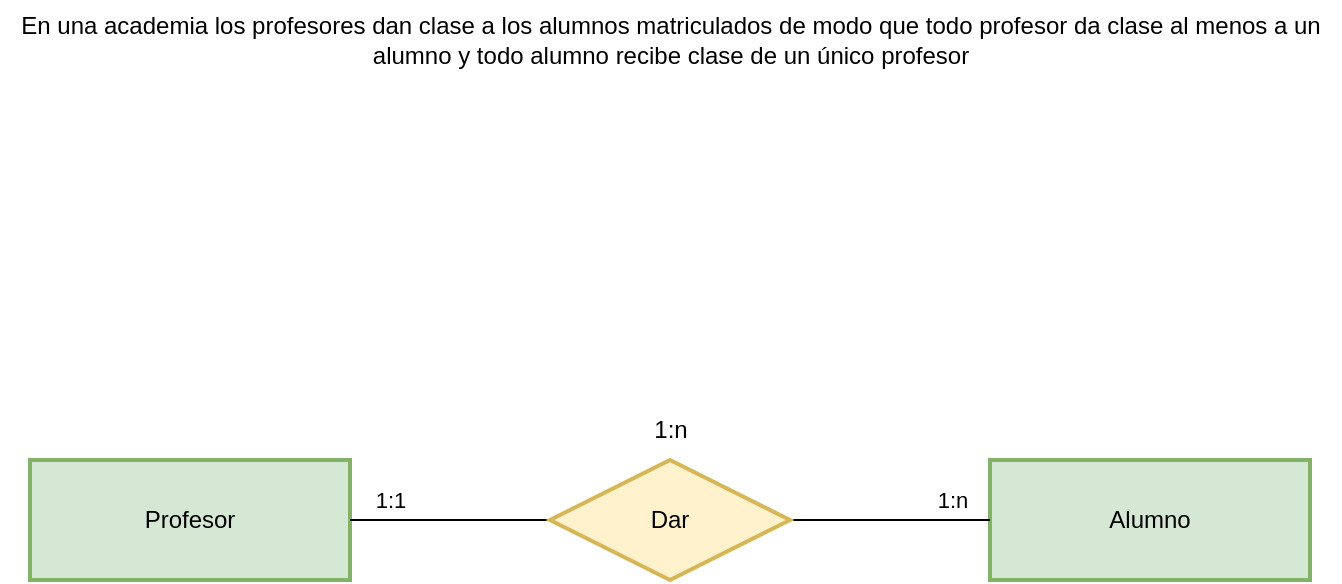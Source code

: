 <mxfile version="20.3.6" type="github" pages="9">
  <diagram id="e-o6jon2sMzt2f6sX4oO" name="Ej1">
    <mxGraphModel dx="1546" dy="614" grid="1" gridSize="10" guides="1" tooltips="1" connect="1" arrows="1" fold="1" page="1" pageScale="1" pageWidth="827" pageHeight="1169" math="0" shadow="0">
      <root>
        <mxCell id="0" />
        <mxCell id="1" parent="0" />
        <mxCell id="EU2MA8LSs2VXo3EuWL2--1" value="Profesor" style="rounded=0;whiteSpace=wrap;html=1;fillColor=#d5e8d4;strokeColor=#82b366;strokeWidth=2;" parent="1" vertex="1">
          <mxGeometry x="80" y="350" width="160" height="60" as="geometry" />
        </mxCell>
        <mxCell id="EU2MA8LSs2VXo3EuWL2--2" value="Alumno" style="rounded=0;whiteSpace=wrap;html=1;fillColor=#d5e8d4;strokeColor=#82b366;strokeWidth=2;" parent="1" vertex="1">
          <mxGeometry x="560" y="350" width="160" height="60" as="geometry" />
        </mxCell>
        <mxCell id="fO4zVDmj6R6BwUlW7cq3-4" value="" style="endArrow=none;html=1;rounded=0;exitX=1;exitY=0.5;exitDx=0;exitDy=0;entryX=0;entryY=0.5;entryDx=0;entryDy=0;" parent="1" source="EU2MA8LSs2VXo3EuWL2--1" target="fO4zVDmj6R6BwUlW7cq3-12" edge="1">
          <mxGeometry relative="1" as="geometry">
            <mxPoint x="320" y="400" as="sourcePoint" />
            <mxPoint x="310" y="380" as="targetPoint" />
          </mxGeometry>
        </mxCell>
        <mxCell id="fO4zVDmj6R6BwUlW7cq3-10" value="&lt;div&gt;1:1&lt;/div&gt;" style="edgeLabel;html=1;align=center;verticalAlign=middle;resizable=0;points=[];" parent="fO4zVDmj6R6BwUlW7cq3-4" vertex="1" connectable="0">
          <mxGeometry x="-0.117" y="2" relative="1" as="geometry">
            <mxPoint x="-24" y="-8" as="offset" />
          </mxGeometry>
        </mxCell>
        <mxCell id="fO4zVDmj6R6BwUlW7cq3-5" value="" style="endArrow=none;html=1;rounded=0;entryX=0;entryY=0.5;entryDx=0;entryDy=0;exitX=1;exitY=0.5;exitDx=0;exitDy=0;" parent="1" source="fO4zVDmj6R6BwUlW7cq3-12" target="EU2MA8LSs2VXo3EuWL2--2" edge="1">
          <mxGeometry relative="1" as="geometry">
            <mxPoint x="480" y="380" as="sourcePoint" />
            <mxPoint x="480" y="400" as="targetPoint" />
          </mxGeometry>
        </mxCell>
        <mxCell id="fO4zVDmj6R6BwUlW7cq3-11" value="&lt;div&gt;1:n&lt;/div&gt;" style="edgeLabel;html=1;align=center;verticalAlign=middle;resizable=0;points=[];" parent="fO4zVDmj6R6BwUlW7cq3-5" vertex="1" connectable="0">
          <mxGeometry x="0.191" y="1" relative="1" as="geometry">
            <mxPoint x="21" y="-9" as="offset" />
          </mxGeometry>
        </mxCell>
        <mxCell id="fO4zVDmj6R6BwUlW7cq3-12" value="Dar" style="shape=rhombus;perimeter=rhombusPerimeter;whiteSpace=wrap;html=1;align=center;strokeWidth=2;fillColor=#fff2cc;strokeColor=#d6b656;" parent="1" vertex="1">
          <mxGeometry x="340" y="350" width="120" height="60" as="geometry" />
        </mxCell>
        <mxCell id="fO4zVDmj6R6BwUlW7cq3-13" value="1:n" style="text;html=1;align=center;verticalAlign=middle;resizable=0;points=[];autosize=1;strokeColor=none;fillColor=none;" parent="1" vertex="1">
          <mxGeometry x="380" y="320" width="40" height="30" as="geometry" />
        </mxCell>
        <mxCell id="aGTGt2nrH248Xzayf1Jb-1" value="En una academia los profesores dan clase a los alumnos matriculados de modo que todo profesor da clase al menos a un &lt;br&gt;alumno y todo alumno recibe clase de un único profesor" style="text;html=1;align=center;verticalAlign=middle;resizable=0;points=[];autosize=1;strokeColor=none;fillColor=none;" vertex="1" parent="1">
          <mxGeometry x="65" y="120" width="670" height="40" as="geometry" />
        </mxCell>
      </root>
    </mxGraphModel>
  </diagram>
  <diagram name="Ej2" id="Y-flC7NJs-FBJkoIU6mF">
    <mxGraphModel dx="1314" dy="522" grid="1" gridSize="10" guides="1" tooltips="1" connect="1" arrows="1" fold="1" page="1" pageScale="1" pageWidth="827" pageHeight="1169" math="0" shadow="0">
      <root>
        <mxCell id="io9-_dwxXkB4mN-_aEXt-0" />
        <mxCell id="io9-_dwxXkB4mN-_aEXt-1" parent="io9-_dwxXkB4mN-_aEXt-0" />
        <mxCell id="io9-_dwxXkB4mN-_aEXt-2" value="Profesor" style="rounded=0;whiteSpace=wrap;html=1;fillColor=#d5e8d4;strokeColor=#82b366;strokeWidth=2;" parent="io9-_dwxXkB4mN-_aEXt-1" vertex="1">
          <mxGeometry x="80" y="350" width="160" height="60" as="geometry" />
        </mxCell>
        <mxCell id="io9-_dwxXkB4mN-_aEXt-3" value="Alumno" style="rounded=0;whiteSpace=wrap;html=1;fillColor=#d5e8d4;strokeColor=#82b366;strokeWidth=2;" parent="io9-_dwxXkB4mN-_aEXt-1" vertex="1">
          <mxGeometry x="560" y="350" width="160" height="60" as="geometry" />
        </mxCell>
        <mxCell id="io9-_dwxXkB4mN-_aEXt-4" value="" style="endArrow=none;html=1;rounded=0;exitX=1;exitY=0.5;exitDx=0;exitDy=0;entryX=0;entryY=0.5;entryDx=0;entryDy=0;" parent="io9-_dwxXkB4mN-_aEXt-1" source="io9-_dwxXkB4mN-_aEXt-2" target="io9-_dwxXkB4mN-_aEXt-8" edge="1">
          <mxGeometry relative="1" as="geometry">
            <mxPoint x="320" y="400" as="sourcePoint" />
            <mxPoint x="310" y="380" as="targetPoint" />
          </mxGeometry>
        </mxCell>
        <mxCell id="io9-_dwxXkB4mN-_aEXt-5" value="&lt;div&gt;1:1&lt;/div&gt;" style="edgeLabel;html=1;align=center;verticalAlign=middle;resizable=0;points=[];" parent="io9-_dwxXkB4mN-_aEXt-4" vertex="1" connectable="0">
          <mxGeometry x="-0.117" y="2" relative="1" as="geometry">
            <mxPoint x="6" y="-8" as="offset" />
          </mxGeometry>
        </mxCell>
        <mxCell id="io9-_dwxXkB4mN-_aEXt-6" value="" style="endArrow=none;html=1;rounded=0;entryX=0;entryY=0.5;entryDx=0;entryDy=0;exitX=1;exitY=0.5;exitDx=0;exitDy=0;" parent="io9-_dwxXkB4mN-_aEXt-1" source="io9-_dwxXkB4mN-_aEXt-8" target="io9-_dwxXkB4mN-_aEXt-3" edge="1">
          <mxGeometry relative="1" as="geometry">
            <mxPoint x="480" y="380" as="sourcePoint" />
            <mxPoint x="480" y="400" as="targetPoint" />
          </mxGeometry>
        </mxCell>
        <mxCell id="io9-_dwxXkB4mN-_aEXt-7" value="0:n" style="edgeLabel;html=1;align=center;verticalAlign=middle;resizable=0;points=[];" parent="io9-_dwxXkB4mN-_aEXt-6" vertex="1" connectable="0">
          <mxGeometry x="0.191" y="1" relative="1" as="geometry">
            <mxPoint x="-10" y="-9" as="offset" />
          </mxGeometry>
        </mxCell>
        <mxCell id="io9-_dwxXkB4mN-_aEXt-8" value="Es tutor" style="shape=rhombus;perimeter=rhombusPerimeter;whiteSpace=wrap;html=1;align=center;strokeWidth=2;fillColor=#fff2cc;strokeColor=#d6b656;" parent="io9-_dwxXkB4mN-_aEXt-1" vertex="1">
          <mxGeometry x="340" y="350" width="120" height="60" as="geometry" />
        </mxCell>
        <mxCell id="fAKxd8aWiSIfNx6x8oJz-0" value="1:n" style="text;html=1;align=center;verticalAlign=middle;resizable=0;points=[];autosize=1;strokeColor=none;fillColor=none;" parent="io9-_dwxXkB4mN-_aEXt-1" vertex="1">
          <mxGeometry x="380" y="320" width="40" height="30" as="geometry" />
        </mxCell>
        <mxCell id="hPfBZmpqDuEJO-ShKM7X-0" value="Los profesores de un centro pueden ser o no tutores de un alumno, en cualquier caso &lt;br&gt;los alumnos solo podrán tener un único tutor" style="text;html=1;align=center;verticalAlign=middle;resizable=0;points=[];autosize=1;strokeColor=none;fillColor=none;" vertex="1" parent="io9-_dwxXkB4mN-_aEXt-1">
          <mxGeometry x="160" y="150" width="480" height="40" as="geometry" />
        </mxCell>
      </root>
    </mxGraphModel>
  </diagram>
  <diagram name="Ej3" id="t3PH4Bt1lgZloyYDN7pn">
    <mxGraphModel dx="1314" dy="522" grid="1" gridSize="10" guides="1" tooltips="1" connect="1" arrows="1" fold="1" page="1" pageScale="1" pageWidth="827" pageHeight="1169" math="0" shadow="0">
      <root>
        <mxCell id="DNwY5hIZc-pQL8tQ_NQv-0" />
        <mxCell id="DNwY5hIZc-pQL8tQ_NQv-1" parent="DNwY5hIZc-pQL8tQ_NQv-0" />
        <mxCell id="DNwY5hIZc-pQL8tQ_NQv-2" value="Producto" style="rounded=0;whiteSpace=wrap;html=1;fillColor=#d5e8d4;strokeColor=#82b366;strokeWidth=2;" parent="DNwY5hIZc-pQL8tQ_NQv-1" vertex="1">
          <mxGeometry x="80" y="350" width="160" height="60" as="geometry" />
        </mxCell>
        <mxCell id="DNwY5hIZc-pQL8tQ_NQv-3" value="Cliente" style="rounded=0;whiteSpace=wrap;html=1;fillColor=#d5e8d4;strokeColor=#82b366;strokeWidth=2;" parent="DNwY5hIZc-pQL8tQ_NQv-1" vertex="1">
          <mxGeometry x="560" y="350" width="160" height="60" as="geometry" />
        </mxCell>
        <mxCell id="DNwY5hIZc-pQL8tQ_NQv-4" value="" style="endArrow=none;html=1;rounded=0;exitX=1;exitY=0.5;exitDx=0;exitDy=0;entryX=0;entryY=0.5;entryDx=0;entryDy=0;" parent="DNwY5hIZc-pQL8tQ_NQv-1" source="DNwY5hIZc-pQL8tQ_NQv-2" target="DNwY5hIZc-pQL8tQ_NQv-8" edge="1">
          <mxGeometry relative="1" as="geometry">
            <mxPoint x="320" y="400" as="sourcePoint" />
            <mxPoint x="310" y="380" as="targetPoint" />
          </mxGeometry>
        </mxCell>
        <mxCell id="DNwY5hIZc-pQL8tQ_NQv-5" value="0:m" style="edgeLabel;html=1;align=center;verticalAlign=middle;resizable=0;points=[];" parent="DNwY5hIZc-pQL8tQ_NQv-4" vertex="1" connectable="0">
          <mxGeometry x="-0.117" y="2" relative="1" as="geometry">
            <mxPoint x="6" y="-7" as="offset" />
          </mxGeometry>
        </mxCell>
        <mxCell id="DNwY5hIZc-pQL8tQ_NQv-6" value="" style="endArrow=none;html=1;rounded=0;entryX=0;entryY=0.5;entryDx=0;entryDy=0;exitX=1;exitY=0.5;exitDx=0;exitDy=0;" parent="DNwY5hIZc-pQL8tQ_NQv-1" source="DNwY5hIZc-pQL8tQ_NQv-8" target="DNwY5hIZc-pQL8tQ_NQv-3" edge="1">
          <mxGeometry relative="1" as="geometry">
            <mxPoint x="480" y="380" as="sourcePoint" />
            <mxPoint x="480" y="400" as="targetPoint" />
          </mxGeometry>
        </mxCell>
        <mxCell id="DNwY5hIZc-pQL8tQ_NQv-7" value="0:n" style="edgeLabel;html=1;align=center;verticalAlign=middle;resizable=0;points=[];" parent="DNwY5hIZc-pQL8tQ_NQv-6" vertex="1" connectable="0">
          <mxGeometry x="0.191" y="1" relative="1" as="geometry">
            <mxPoint x="-10" y="-9" as="offset" />
          </mxGeometry>
        </mxCell>
        <mxCell id="DNwY5hIZc-pQL8tQ_NQv-8" value="Comprar" style="shape=rhombus;perimeter=rhombusPerimeter;whiteSpace=wrap;html=1;align=center;strokeWidth=2;fillColor=#fff2cc;strokeColor=#d6b656;" parent="DNwY5hIZc-pQL8tQ_NQv-1" vertex="1">
          <mxGeometry x="340" y="350" width="120" height="60" as="geometry" />
        </mxCell>
        <mxCell id="DNwY5hIZc-pQL8tQ_NQv-9" value="&lt;div&gt;n:m&lt;/div&gt;" style="text;html=1;align=center;verticalAlign=middle;resizable=0;points=[];autosize=1;strokeColor=none;fillColor=none;" parent="DNwY5hIZc-pQL8tQ_NQv-1" vertex="1">
          <mxGeometry x="380" y="320" width="40" height="30" as="geometry" />
        </mxCell>
        <mxCell id="I8VzW5aWYP34NVQoX5Zq-0" value="En un comercio, un cliente compra varios productos, y un producto puede ser comprado por varios clientes" style="text;html=1;align=center;verticalAlign=middle;resizable=0;points=[];autosize=1;strokeColor=none;fillColor=none;" vertex="1" parent="DNwY5hIZc-pQL8tQ_NQv-1">
          <mxGeometry x="119" y="145" width="590" height="30" as="geometry" />
        </mxCell>
      </root>
    </mxGraphModel>
  </diagram>
  <diagram name="Ej4" id="bcVlDG5_vuq52KLRPxPQ">
    <mxGraphModel dx="1314" dy="522" grid="1" gridSize="10" guides="1" tooltips="1" connect="1" arrows="1" fold="1" page="1" pageScale="1" pageWidth="827" pageHeight="1169" math="0" shadow="0">
      <root>
        <mxCell id="gaJrd_9qc-AgWTM4h4IO-0" />
        <mxCell id="gaJrd_9qc-AgWTM4h4IO-1" parent="gaJrd_9qc-AgWTM4h4IO-0" />
        <mxCell id="gaJrd_9qc-AgWTM4h4IO-2" value="Persona" style="rounded=0;whiteSpace=wrap;html=1;fillColor=#d5e8d4;strokeColor=#82b366;strokeWidth=2;" parent="gaJrd_9qc-AgWTM4h4IO-1" vertex="1">
          <mxGeometry x="224" y="340" width="160" height="60" as="geometry" />
        </mxCell>
        <mxCell id="gaJrd_9qc-AgWTM4h4IO-4" value="" style="endArrow=none;html=1;rounded=0;exitX=1;exitY=0.5;exitDx=0;exitDy=0;entryX=0;entryY=0.5;entryDx=0;entryDy=0;" parent="gaJrd_9qc-AgWTM4h4IO-1" source="gaJrd_9qc-AgWTM4h4IO-2" target="gaJrd_9qc-AgWTM4h4IO-8" edge="1">
          <mxGeometry relative="1" as="geometry">
            <mxPoint x="464" y="390" as="sourcePoint" />
            <mxPoint x="454" y="370" as="targetPoint" />
          </mxGeometry>
        </mxCell>
        <mxCell id="gaJrd_9qc-AgWTM4h4IO-5" value="1:1" style="edgeLabel;html=1;align=center;verticalAlign=middle;resizable=0;points=[];" parent="gaJrd_9qc-AgWTM4h4IO-4" vertex="1" connectable="0">
          <mxGeometry x="-0.329" y="-1" relative="1" as="geometry">
            <mxPoint y="-11" as="offset" />
          </mxGeometry>
        </mxCell>
        <mxCell id="gaJrd_9qc-AgWTM4h4IO-8" value="es_padre" style="shape=rhombus;perimeter=rhombusPerimeter;whiteSpace=wrap;html=1;align=center;strokeWidth=2;fillColor=#fff2cc;strokeColor=#d6b656;" parent="gaJrd_9qc-AgWTM4h4IO-1" vertex="1">
          <mxGeometry x="484" y="340" width="120" height="60" as="geometry" />
        </mxCell>
        <mxCell id="gaJrd_9qc-AgWTM4h4IO-9" value="1:N" style="text;html=1;align=center;verticalAlign=middle;resizable=0;points=[];autosize=1;strokeColor=none;fillColor=none;" parent="gaJrd_9qc-AgWTM4h4IO-1" vertex="1">
          <mxGeometry x="524" y="310" width="40" height="30" as="geometry" />
        </mxCell>
        <mxCell id="nsokfuoU5BOv_3I1kb3G-0" value="" style="endArrow=none;html=1;rounded=0;exitX=0.5;exitY=1;exitDx=0;exitDy=0;" edge="1" parent="gaJrd_9qc-AgWTM4h4IO-1" source="gaJrd_9qc-AgWTM4h4IO-2">
          <mxGeometry relative="1" as="geometry">
            <mxPoint x="474" y="460" as="sourcePoint" />
            <mxPoint x="304" y="470" as="targetPoint" />
          </mxGeometry>
        </mxCell>
        <mxCell id="nsokfuoU5BOv_3I1kb3G-1" value="" style="endArrow=none;html=1;rounded=0;entryX=0.5;entryY=1;entryDx=0;entryDy=0;" edge="1" parent="gaJrd_9qc-AgWTM4h4IO-1" target="gaJrd_9qc-AgWTM4h4IO-8">
          <mxGeometry relative="1" as="geometry">
            <mxPoint x="544" y="470" as="sourcePoint" />
            <mxPoint x="634" y="460" as="targetPoint" />
          </mxGeometry>
        </mxCell>
        <mxCell id="nsokfuoU5BOv_3I1kb3G-2" value="" style="endArrow=none;html=1;rounded=0;" edge="1" parent="gaJrd_9qc-AgWTM4h4IO-1">
          <mxGeometry relative="1" as="geometry">
            <mxPoint x="304" y="470" as="sourcePoint" />
            <mxPoint x="544" y="470" as="targetPoint" />
          </mxGeometry>
        </mxCell>
        <mxCell id="tclVB0qMeowQCQ3oiJA--0" value="Representa la relación entre Personas y sus padres" style="text;html=1;align=center;verticalAlign=middle;resizable=0;points=[];autosize=1;strokeColor=none;fillColor=none;" vertex="1" parent="gaJrd_9qc-AgWTM4h4IO-1">
          <mxGeometry x="264" y="195" width="300" height="30" as="geometry" />
        </mxCell>
      </root>
    </mxGraphModel>
  </diagram>
  <diagram name="Ej5" id="gECcJLZ3zd6vYydIZaYv">
    <mxGraphModel dx="1314" dy="522" grid="1" gridSize="10" guides="1" tooltips="1" connect="1" arrows="1" fold="1" page="1" pageScale="1" pageWidth="827" pageHeight="1169" math="0" shadow="0">
      <root>
        <mxCell id="sLdxJuSW0oU4lJKajshp-0" />
        <mxCell id="sLdxJuSW0oU4lJKajshp-1" parent="sLdxJuSW0oU4lJKajshp-0" />
        <mxCell id="eo1SWXknyiJnje7pitra-0" value="" style="endArrow=none;html=1;rounded=0;exitX=1;exitY=0.5;exitDx=0;exitDy=0;entryX=0;entryY=0.5;entryDx=0;entryDy=0;" edge="1" parent="sLdxJuSW0oU4lJKajshp-1" target="eo1SWXknyiJnje7pitra-2" source="sI0cb9IdM9HvBo7MAiAU-0">
          <mxGeometry relative="1" as="geometry">
            <mxPoint x="240" y="380" as="sourcePoint" />
            <mxPoint x="310" y="380" as="targetPoint" />
          </mxGeometry>
        </mxCell>
        <mxCell id="eo1SWXknyiJnje7pitra-1" value="0:1" style="edgeLabel;html=1;align=center;verticalAlign=middle;resizable=0;points=[];" vertex="1" connectable="0" parent="eo1SWXknyiJnje7pitra-0">
          <mxGeometry x="-0.329" y="-1" relative="1" as="geometry">
            <mxPoint y="-11" as="offset" />
          </mxGeometry>
        </mxCell>
        <mxCell id="eo1SWXknyiJnje7pitra-2" value="Dar_relevo" style="shape=rhombus;perimeter=rhombusPerimeter;whiteSpace=wrap;html=1;align=center;strokeWidth=2;fillColor=#fff2cc;strokeColor=#d6b656;" vertex="1" parent="sLdxJuSW0oU4lJKajshp-1">
          <mxGeometry x="490" y="360" width="120" height="60" as="geometry" />
        </mxCell>
        <mxCell id="eo1SWXknyiJnje7pitra-3" value="1:1" style="text;html=1;align=center;verticalAlign=middle;resizable=0;points=[];autosize=1;strokeColor=none;fillColor=none;" vertex="1" parent="sLdxJuSW0oU4lJKajshp-1">
          <mxGeometry x="530" y="320" width="40" height="30" as="geometry" />
        </mxCell>
        <mxCell id="eo1SWXknyiJnje7pitra-4" value="" style="endArrow=none;html=1;rounded=0;exitX=0.5;exitY=1;exitDx=0;exitDy=0;" edge="1" parent="sLdxJuSW0oU4lJKajshp-1" source="sI0cb9IdM9HvBo7MAiAU-0">
          <mxGeometry relative="1" as="geometry">
            <mxPoint x="160" y="410" as="sourcePoint" />
            <mxPoint x="260" y="480" as="targetPoint" />
          </mxGeometry>
        </mxCell>
        <mxCell id="eo1SWXknyiJnje7pitra-5" value="" style="endArrow=none;html=1;rounded=0;entryX=0.5;entryY=1;entryDx=0;entryDy=0;" edge="1" parent="sLdxJuSW0oU4lJKajshp-1" target="eo1SWXknyiJnje7pitra-2">
          <mxGeometry relative="1" as="geometry">
            <mxPoint x="550" y="480" as="sourcePoint" />
            <mxPoint x="490" y="470" as="targetPoint" />
          </mxGeometry>
        </mxCell>
        <mxCell id="eo1SWXknyiJnje7pitra-6" value="" style="endArrow=none;html=1;rounded=0;" edge="1" parent="sLdxJuSW0oU4lJKajshp-1">
          <mxGeometry relative="1" as="geometry">
            <mxPoint x="260" y="480" as="sourcePoint" />
            <mxPoint x="550" y="480" as="targetPoint" />
          </mxGeometry>
        </mxCell>
        <mxCell id="sI0cb9IdM9HvBo7MAiAU-0" value="Atleta" style="rounded=0;whiteSpace=wrap;html=1;fillColor=#d5e8d4;strokeColor=#82b366;strokeWidth=2;" vertex="1" parent="sLdxJuSW0oU4lJKajshp-1">
          <mxGeometry x="180" y="360" width="160" height="60" as="geometry" />
        </mxCell>
        <mxCell id="TQ8KD5L-rpVBycua8tgA-0" value="En una carrera de relevos, representar la relación dar el relevo entre&lt;br&gt;atletas (para calcular las cardinalidades máxima y mínima deberás tener en cuenta si se trata&lt;br&gt;de el primero, el último o el 2º o 3º)" style="text;html=1;align=center;verticalAlign=middle;resizable=0;points=[];autosize=1;strokeColor=none;fillColor=none;" vertex="1" parent="sLdxJuSW0oU4lJKajshp-1">
          <mxGeometry x="140" y="220" width="520" height="60" as="geometry" />
        </mxCell>
      </root>
    </mxGraphModel>
  </diagram>
  <diagram name="Ej6" id="flQtVH-omCUQ7BDRd4vr">
    <mxGraphModel dx="1877" dy="746" grid="1" gridSize="10" guides="1" tooltips="1" connect="1" arrows="1" fold="1" page="1" pageScale="1" pageWidth="827" pageHeight="1169" math="0" shadow="0">
      <root>
        <mxCell id="yQSdzpps81RUxk5oghcU-0" />
        <mxCell id="yQSdzpps81RUxk5oghcU-1" parent="yQSdzpps81RUxk5oghcU-0" />
        <mxCell id="yQSdzpps81RUxk5oghcU-2" value="Empresa" style="rounded=0;whiteSpace=wrap;html=1;fillColor=#d5e8d4;strokeColor=#82b366;strokeWidth=2;" vertex="1" parent="yQSdzpps81RUxk5oghcU-1">
          <mxGeometry x="330" y="385" width="120" height="60" as="geometry" />
        </mxCell>
        <mxCell id="yQSdzpps81RUxk5oghcU-5" value="Es_Compuesta" style="shape=rhombus;perimeter=rhombusPerimeter;whiteSpace=wrap;html=1;align=center;strokeWidth=2;fillColor=#fff2cc;strokeColor=#d6b656;" vertex="1" parent="yQSdzpps81RUxk5oghcU-1">
          <mxGeometry x="500" y="385" width="120" height="60" as="geometry" />
        </mxCell>
        <mxCell id="osm2ptcYPyaGeV-owZBz-0" value="Departamentos" style="rounded=0;whiteSpace=wrap;html=1;fillColor=#d5e8d4;strokeColor=#82b366;strokeWidth=2;" vertex="1" parent="yQSdzpps81RUxk5oghcU-1">
          <mxGeometry x="660" y="385" width="120" height="60" as="geometry" />
        </mxCell>
        <mxCell id="osm2ptcYPyaGeV-owZBz-2" value="Asignar" style="shape=rhombus;perimeter=rhombusPerimeter;whiteSpace=wrap;html=1;align=center;strokeWidth=2;fillColor=#fff2cc;strokeColor=#d6b656;" vertex="1" parent="yQSdzpps81RUxk5oghcU-1">
          <mxGeometry x="810" y="385" width="120" height="60" as="geometry" />
        </mxCell>
        <mxCell id="osm2ptcYPyaGeV-owZBz-18" style="edgeStyle=orthogonalEdgeStyle;rounded=0;orthogonalLoop=1;jettySize=auto;html=1;exitX=0.25;exitY=0;exitDx=0;exitDy=0;entryX=0;entryY=0.5;entryDx=0;entryDy=0;" edge="1" parent="yQSdzpps81RUxk5oghcU-1" source="osm2ptcYPyaGeV-owZBz-4" target="osm2ptcYPyaGeV-owZBz-17">
          <mxGeometry relative="1" as="geometry" />
        </mxCell>
        <mxCell id="osm2ptcYPyaGeV-owZBz-4" value="Empleados" style="rounded=0;whiteSpace=wrap;html=1;fillColor=#d5e8d4;strokeColor=#82b366;strokeWidth=2;" vertex="1" parent="yQSdzpps81RUxk5oghcU-1">
          <mxGeometry x="980" y="385" width="120" height="60" as="geometry" />
        </mxCell>
        <mxCell id="osm2ptcYPyaGeV-owZBz-7" value="" style="endArrow=none;html=1;rounded=0;exitX=1;exitY=0.5;exitDx=0;exitDy=0;entryX=0;entryY=0.5;entryDx=0;entryDy=0;" edge="1" parent="yQSdzpps81RUxk5oghcU-1" source="yQSdzpps81RUxk5oghcU-2" target="yQSdzpps81RUxk5oghcU-5">
          <mxGeometry relative="1" as="geometry">
            <mxPoint x="460" y="415" as="sourcePoint" />
            <mxPoint x="680" y="495" as="targetPoint" />
          </mxGeometry>
        </mxCell>
        <mxCell id="osm2ptcYPyaGeV-owZBz-11" value="1:1" style="edgeLabel;html=1;align=center;verticalAlign=middle;resizable=0;points=[];" vertex="1" connectable="0" parent="osm2ptcYPyaGeV-owZBz-7">
          <mxGeometry x="-0.388" relative="1" as="geometry">
            <mxPoint y="-10" as="offset" />
          </mxGeometry>
        </mxCell>
        <mxCell id="osm2ptcYPyaGeV-owZBz-8" value="" style="endArrow=none;html=1;rounded=0;exitX=1;exitY=0.5;exitDx=0;exitDy=0;entryX=0;entryY=0.5;entryDx=0;entryDy=0;" edge="1" parent="yQSdzpps81RUxk5oghcU-1" source="yQSdzpps81RUxk5oghcU-5" target="osm2ptcYPyaGeV-owZBz-0">
          <mxGeometry relative="1" as="geometry">
            <mxPoint x="700" y="485" as="sourcePoint" />
            <mxPoint x="860" y="485" as="targetPoint" />
          </mxGeometry>
        </mxCell>
        <mxCell id="osm2ptcYPyaGeV-owZBz-12" value="1:N" style="edgeLabel;html=1;align=center;verticalAlign=middle;resizable=0;points=[];" vertex="1" connectable="0" parent="osm2ptcYPyaGeV-owZBz-8">
          <mxGeometry x="-0.364" relative="1" as="geometry">
            <mxPoint x="7" y="-10" as="offset" />
          </mxGeometry>
        </mxCell>
        <mxCell id="osm2ptcYPyaGeV-owZBz-9" value="" style="endArrow=none;html=1;rounded=0;entryX=0;entryY=0.5;entryDx=0;entryDy=0;exitX=1;exitY=0.5;exitDx=0;exitDy=0;" edge="1" parent="yQSdzpps81RUxk5oghcU-1" source="osm2ptcYPyaGeV-owZBz-0" target="osm2ptcYPyaGeV-owZBz-2">
          <mxGeometry relative="1" as="geometry">
            <mxPoint x="700" y="485" as="sourcePoint" />
            <mxPoint x="860" y="485" as="targetPoint" />
          </mxGeometry>
        </mxCell>
        <mxCell id="osm2ptcYPyaGeV-owZBz-16" value="1:1" style="edgeLabel;html=1;align=center;verticalAlign=middle;resizable=0;points=[];" vertex="1" connectable="0" parent="osm2ptcYPyaGeV-owZBz-9">
          <mxGeometry x="-0.467" y="-1" relative="1" as="geometry">
            <mxPoint x="2" y="-11" as="offset" />
          </mxGeometry>
        </mxCell>
        <mxCell id="osm2ptcYPyaGeV-owZBz-10" value="" style="endArrow=none;html=1;rounded=0;entryX=0;entryY=0.5;entryDx=0;entryDy=0;exitX=1;exitY=0.5;exitDx=0;exitDy=0;" edge="1" parent="yQSdzpps81RUxk5oghcU-1" source="osm2ptcYPyaGeV-owZBz-2" target="osm2ptcYPyaGeV-owZBz-4">
          <mxGeometry relative="1" as="geometry">
            <mxPoint x="700" y="485" as="sourcePoint" />
            <mxPoint x="860" y="485" as="targetPoint" />
          </mxGeometry>
        </mxCell>
        <mxCell id="osm2ptcYPyaGeV-owZBz-15" value="0:N" style="edgeLabel;html=1;align=center;verticalAlign=middle;resizable=0;points=[];" vertex="1" connectable="0" parent="osm2ptcYPyaGeV-owZBz-10">
          <mxGeometry x="-0.514" y="-2" relative="1" as="geometry">
            <mxPoint x="18" y="-12" as="offset" />
          </mxGeometry>
        </mxCell>
        <mxCell id="osm2ptcYPyaGeV-owZBz-14" value="1:N" style="text;html=1;align=center;verticalAlign=middle;resizable=0;points=[];autosize=1;strokeColor=none;fillColor=none;" vertex="1" parent="yQSdzpps81RUxk5oghcU-1">
          <mxGeometry x="540" y="360" width="40" height="30" as="geometry" />
        </mxCell>
        <mxCell id="osm2ptcYPyaGeV-owZBz-19" style="edgeStyle=orthogonalEdgeStyle;rounded=0;orthogonalLoop=1;jettySize=auto;html=1;exitX=1;exitY=0.5;exitDx=0;exitDy=0;entryX=0.75;entryY=0;entryDx=0;entryDy=0;" edge="1" parent="yQSdzpps81RUxk5oghcU-1" source="osm2ptcYPyaGeV-owZBz-17" target="osm2ptcYPyaGeV-owZBz-4">
          <mxGeometry relative="1" as="geometry" />
        </mxCell>
        <mxCell id="osm2ptcYPyaGeV-owZBz-17" value="Jefe" style="shape=rhombus;perimeter=rhombusPerimeter;whiteSpace=wrap;html=1;align=center;fillColor=#fff2cc;strokeColor=#d6b656;strokeWidth=2;" vertex="1" parent="yQSdzpps81RUxk5oghcU-1">
          <mxGeometry x="970" y="255" width="120" height="60" as="geometry" />
        </mxCell>
        <mxCell id="osm2ptcYPyaGeV-owZBz-22" value="" style="line;strokeWidth=1;rotatable=0;dashed=0;labelPosition=right;align=left;verticalAlign=middle;spacingTop=0;spacingLeft=6;points=[];portConstraint=eastwest;" vertex="1" parent="yQSdzpps81RUxk5oghcU-1">
          <mxGeometry x="960" y="535" width="60" as="geometry" />
        </mxCell>
        <mxCell id="osm2ptcYPyaGeV-owZBz-27" value="NºEmpleado" style="ellipse;whiteSpace=wrap;html=1;align=center;strokeWidth=2;fillColor=#dae8fc;strokeColor=#6c8ebf;" vertex="1" parent="yQSdzpps81RUxk5oghcU-1">
          <mxGeometry x="880" y="535" width="100" height="40" as="geometry" />
        </mxCell>
        <mxCell id="osm2ptcYPyaGeV-owZBz-31" value="Apellido" style="ellipse;whiteSpace=wrap;html=1;align=center;strokeWidth=2;" vertex="1" parent="yQSdzpps81RUxk5oghcU-1">
          <mxGeometry x="990" y="615" width="100" height="40" as="geometry" />
        </mxCell>
        <mxCell id="osm2ptcYPyaGeV-owZBz-33" value="Salario" style="ellipse;whiteSpace=wrap;html=1;align=center;strokeWidth=2;" vertex="1" parent="yQSdzpps81RUxk5oghcU-1">
          <mxGeometry x="1110" y="535" width="100" height="40" as="geometry" />
        </mxCell>
        <mxCell id="osm2ptcYPyaGeV-owZBz-35" value="1:N" style="text;html=1;align=center;verticalAlign=middle;resizable=0;points=[];autosize=1;strokeColor=none;fillColor=none;" vertex="1" parent="yQSdzpps81RUxk5oghcU-1">
          <mxGeometry x="850" y="350" width="40" height="30" as="geometry" />
        </mxCell>
        <mxCell id="5GB2aE6WYvPNbqEnFHbD-0" value="" style="endArrow=none;html=1;rounded=0;entryX=0.5;entryY=0;entryDx=0;entryDy=0;exitX=0.5;exitY=1;exitDx=0;exitDy=0;" edge="1" parent="yQSdzpps81RUxk5oghcU-1" source="osm2ptcYPyaGeV-owZBz-4" target="osm2ptcYPyaGeV-owZBz-27">
          <mxGeometry relative="1" as="geometry">
            <mxPoint x="670" y="475" as="sourcePoint" />
            <mxPoint x="830" y="475" as="targetPoint" />
          </mxGeometry>
        </mxCell>
        <mxCell id="5GB2aE6WYvPNbqEnFHbD-1" value="" style="endArrow=none;html=1;rounded=0;exitX=0.5;exitY=0;exitDx=0;exitDy=0;entryX=0.5;entryY=1;entryDx=0;entryDy=0;" edge="1" parent="yQSdzpps81RUxk5oghcU-1" source="osm2ptcYPyaGeV-owZBz-31" target="osm2ptcYPyaGeV-owZBz-4">
          <mxGeometry relative="1" as="geometry">
            <mxPoint x="670" y="475" as="sourcePoint" />
            <mxPoint x="830" y="475" as="targetPoint" />
          </mxGeometry>
        </mxCell>
        <mxCell id="5GB2aE6WYvPNbqEnFHbD-2" value="" style="endArrow=none;html=1;rounded=0;exitX=0.5;exitY=0;exitDx=0;exitDy=0;" edge="1" parent="yQSdzpps81RUxk5oghcU-1" source="osm2ptcYPyaGeV-owZBz-33">
          <mxGeometry relative="1" as="geometry">
            <mxPoint x="1050" y="455" as="sourcePoint" />
            <mxPoint x="1040" y="445" as="targetPoint" />
            <Array as="points">
              <mxPoint x="1080" y="475" />
            </Array>
          </mxGeometry>
        </mxCell>
        <mxCell id="RAg2uAG98bR228Bjfupb-0" value="Una empresa está compuesta por varios departamentos de los que se desea almacenar su nº, nombre y localidad.&lt;br&gt;Los empleados deben estar asignados a un departamento y se guardarán sus datos nºempleado, apellido&lt;br&gt;salario. Además, cada empleado tiene un jefe" style="text;html=1;align=center;verticalAlign=middle;resizable=0;points=[];autosize=1;strokeColor=none;fillColor=none;" vertex="1" parent="yQSdzpps81RUxk5oghcU-1">
          <mxGeometry x="320" y="160" width="630" height="60" as="geometry" />
        </mxCell>
      </root>
    </mxGraphModel>
  </diagram>
  <diagram name="Ej7" id="P_pS3XCKLhpUemYlVn08">
    <mxGraphModel dx="1095" dy="435" grid="1" gridSize="10" guides="1" tooltips="1" connect="1" arrows="1" fold="1" page="1" pageScale="1" pageWidth="827" pageHeight="1169" math="0" shadow="0">
      <root>
        <mxCell id="f4Tf0rKcwHx4MfwZ7XMH-0" />
        <mxCell id="f4Tf0rKcwHx4MfwZ7XMH-1" parent="f4Tf0rKcwHx4MfwZ7XMH-0" />
        <mxCell id="f4Tf0rKcwHx4MfwZ7XMH-2" value="Equipo" style="rounded=0;whiteSpace=wrap;html=1;fillColor=#d5e8d4;strokeColor=#82b366;strokeWidth=2;" vertex="1" parent="f4Tf0rKcwHx4MfwZ7XMH-1">
          <mxGeometry x="20" y="350" width="120" height="60" as="geometry" />
        </mxCell>
        <mxCell id="f4Tf0rKcwHx4MfwZ7XMH-3" value="Tener" style="shape=rhombus;perimeter=rhombusPerimeter;whiteSpace=wrap;html=1;align=center;strokeWidth=2;fillColor=#fff2cc;strokeColor=#d6b656;" vertex="1" parent="f4Tf0rKcwHx4MfwZ7XMH-1">
          <mxGeometry x="180" y="350" width="120" height="60" as="geometry" />
        </mxCell>
        <mxCell id="f4Tf0rKcwHx4MfwZ7XMH-4" value="Jugadores" style="rounded=0;whiteSpace=wrap;html=1;fillColor=#d5e8d4;strokeColor=#82b366;strokeWidth=2;" vertex="1" parent="f4Tf0rKcwHx4MfwZ7XMH-1">
          <mxGeometry x="340" y="350" width="120" height="60" as="geometry" />
        </mxCell>
        <mxCell id="f4Tf0rKcwHx4MfwZ7XMH-8" value="" style="endArrow=none;html=1;rounded=0;exitX=1;exitY=0.5;exitDx=0;exitDy=0;entryX=0;entryY=0.5;entryDx=0;entryDy=0;" edge="1" parent="f4Tf0rKcwHx4MfwZ7XMH-1" source="f4Tf0rKcwHx4MfwZ7XMH-2" target="f4Tf0rKcwHx4MfwZ7XMH-3">
          <mxGeometry relative="1" as="geometry">
            <mxPoint x="200" y="460" as="sourcePoint" />
            <mxPoint x="360" y="460" as="targetPoint" />
          </mxGeometry>
        </mxCell>
        <mxCell id="f4Tf0rKcwHx4MfwZ7XMH-9" value="1:1" style="edgeLabel;html=1;align=center;verticalAlign=middle;resizable=0;points=[];" vertex="1" connectable="0" parent="f4Tf0rKcwHx4MfwZ7XMH-8">
          <mxGeometry x="-0.388" relative="1" as="geometry">
            <mxPoint y="-10" as="offset" />
          </mxGeometry>
        </mxCell>
        <mxCell id="f4Tf0rKcwHx4MfwZ7XMH-10" value="" style="endArrow=none;html=1;rounded=0;exitX=1;exitY=0.5;exitDx=0;exitDy=0;entryX=0;entryY=0.5;entryDx=0;entryDy=0;" edge="1" parent="f4Tf0rKcwHx4MfwZ7XMH-1" source="f4Tf0rKcwHx4MfwZ7XMH-3" target="f4Tf0rKcwHx4MfwZ7XMH-4">
          <mxGeometry relative="1" as="geometry">
            <mxPoint x="380" y="450" as="sourcePoint" />
            <mxPoint x="540" y="450" as="targetPoint" />
          </mxGeometry>
        </mxCell>
        <mxCell id="f4Tf0rKcwHx4MfwZ7XMH-11" value="1:N" style="edgeLabel;html=1;align=center;verticalAlign=middle;resizable=0;points=[];" vertex="1" connectable="0" parent="f4Tf0rKcwHx4MfwZ7XMH-10">
          <mxGeometry x="-0.364" relative="1" as="geometry">
            <mxPoint x="7" y="-10" as="offset" />
          </mxGeometry>
        </mxCell>
        <mxCell id="f4Tf0rKcwHx4MfwZ7XMH-16" value="1:N" style="text;html=1;align=center;verticalAlign=middle;resizable=0;points=[];autosize=1;strokeColor=none;fillColor=none;" vertex="1" parent="f4Tf0rKcwHx4MfwZ7XMH-1">
          <mxGeometry x="220" y="325" width="40" height="30" as="geometry" />
        </mxCell>
        <mxCell id="QTXjS7-u0AZ1FXQTXuUS-0" value="" style="endArrow=none;html=1;rounded=0;exitX=0.5;exitY=1;exitDx=0;exitDy=0;entryX=0.5;entryY=0;entryDx=0;entryDy=0;" edge="1" parent="f4Tf0rKcwHx4MfwZ7XMH-1" source="f4Tf0rKcwHx4MfwZ7XMH-4" target="osf3ca6Li_HztyyIDT00-0">
          <mxGeometry relative="1" as="geometry">
            <mxPoint x="350" y="470" as="sourcePoint" />
            <mxPoint x="400" y="550" as="targetPoint" />
          </mxGeometry>
        </mxCell>
        <mxCell id="osf3ca6Li_HztyyIDT00-0" value="Id_jugador" style="ellipse;whiteSpace=wrap;html=1;align=center;strokeWidth=2;fillColor=#dae8fc;strokeColor=#6c8ebf;" vertex="1" parent="f4Tf0rKcwHx4MfwZ7XMH-1">
          <mxGeometry x="280" y="545" width="100" height="40" as="geometry" />
        </mxCell>
        <mxCell id="osf3ca6Li_HztyyIDT00-1" value="&lt;span style=&quot;border-bottom: 1px dotted&quot;&gt;datos personales&lt;br&gt;&lt;/span&gt;" style="ellipse;whiteSpace=wrap;html=1;align=center;strokeWidth=2;" vertex="1" parent="f4Tf0rKcwHx4MfwZ7XMH-1">
          <mxGeometry x="420" y="545" width="100" height="40" as="geometry" />
        </mxCell>
        <mxCell id="osf3ca6Li_HztyyIDT00-2" value="" style="endArrow=none;html=1;rounded=0;entryX=0.5;entryY=0;entryDx=0;entryDy=0;exitX=0.5;exitY=1;exitDx=0;exitDy=0;" edge="1" parent="f4Tf0rKcwHx4MfwZ7XMH-1" source="f4Tf0rKcwHx4MfwZ7XMH-4" target="osf3ca6Li_HztyyIDT00-1">
          <mxGeometry relative="1" as="geometry">
            <mxPoint x="460" y="460" as="sourcePoint" />
            <mxPoint x="490" y="480" as="targetPoint" />
          </mxGeometry>
        </mxCell>
        <mxCell id="osf3ca6Li_HztyyIDT00-3" value="Participar" style="shape=rhombus;perimeter=rhombusPerimeter;whiteSpace=wrap;html=1;align=center;strokeWidth=2;fillColor=#fff2cc;strokeColor=#d6b656;" vertex="1" parent="f4Tf0rKcwHx4MfwZ7XMH-1">
          <mxGeometry x="510" y="350" width="120" height="60" as="geometry" />
        </mxCell>
        <mxCell id="osf3ca6Li_HztyyIDT00-4" value="" style="endArrow=none;html=1;rounded=0;exitX=1;exitY=0.5;exitDx=0;exitDy=0;entryX=0;entryY=0.5;entryDx=0;entryDy=0;" edge="1" parent="f4Tf0rKcwHx4MfwZ7XMH-1" source="f4Tf0rKcwHx4MfwZ7XMH-4" target="osf3ca6Li_HztyyIDT00-3">
          <mxGeometry relative="1" as="geometry">
            <mxPoint x="330" y="480" as="sourcePoint" />
            <mxPoint x="490" y="480" as="targetPoint" />
          </mxGeometry>
        </mxCell>
        <mxCell id="osf3ca6Li_HztyyIDT00-7" value="1:n" style="edgeLabel;html=1;align=center;verticalAlign=middle;resizable=0;points=[];" vertex="1" connectable="0" parent="osf3ca6Li_HztyyIDT00-4">
          <mxGeometry x="-0.427" y="-1" relative="1" as="geometry">
            <mxPoint y="-11" as="offset" />
          </mxGeometry>
        </mxCell>
        <mxCell id="osf3ca6Li_HztyyIDT00-5" value="Partido" style="rounded=0;whiteSpace=wrap;html=1;fillColor=#d5e8d4;strokeColor=#82b366;strokeWidth=2;" vertex="1" parent="f4Tf0rKcwHx4MfwZ7XMH-1">
          <mxGeometry x="680" y="350" width="120" height="60" as="geometry" />
        </mxCell>
        <mxCell id="osf3ca6Li_HztyyIDT00-6" value="" style="endArrow=none;html=1;rounded=0;exitX=1;exitY=0.5;exitDx=0;exitDy=0;entryX=0;entryY=0.5;entryDx=0;entryDy=0;" edge="1" parent="f4Tf0rKcwHx4MfwZ7XMH-1" source="osf3ca6Li_HztyyIDT00-3" target="osf3ca6Li_HztyyIDT00-5">
          <mxGeometry relative="1" as="geometry">
            <mxPoint x="500" y="480" as="sourcePoint" />
            <mxPoint x="660" y="480" as="targetPoint" />
          </mxGeometry>
        </mxCell>
        <mxCell id="osf3ca6Li_HztyyIDT00-8" value="1:m" style="edgeLabel;html=1;align=center;verticalAlign=middle;resizable=0;points=[];" vertex="1" connectable="0" parent="osf3ca6Li_HztyyIDT00-6">
          <mxGeometry x="0.34" y="-2" relative="1" as="geometry">
            <mxPoint y="-12" as="offset" />
          </mxGeometry>
        </mxCell>
        <mxCell id="osf3ca6Li_HztyyIDT00-9" value="n:m" style="text;html=1;align=center;verticalAlign=middle;resizable=0;points=[];autosize=1;strokeColor=none;fillColor=none;" vertex="1" parent="f4Tf0rKcwHx4MfwZ7XMH-1">
          <mxGeometry x="550" y="320" width="40" height="30" as="geometry" />
        </mxCell>
        <mxCell id="osf3ca6Li_HztyyIDT00-10" value="Jugadores&lt;br&gt;que&lt;br&gt;juegan" style="ellipse;whiteSpace=wrap;html=1;align=center;strokeWidth=2;" vertex="1" parent="f4Tf0rKcwHx4MfwZ7XMH-1">
          <mxGeometry x="540" y="495" width="100" height="50" as="geometry" />
        </mxCell>
        <mxCell id="SWPcLHVYsIaDKDRr32gV-0" value="" style="endArrow=none;html=1;rounded=0;exitX=0.5;exitY=0;exitDx=0;exitDy=0;entryX=0.5;entryY=1;entryDx=0;entryDy=0;" edge="1" parent="f4Tf0rKcwHx4MfwZ7XMH-1" source="osf3ca6Li_HztyyIDT00-10" target="osf3ca6Li_HztyyIDT00-5">
          <mxGeometry relative="1" as="geometry">
            <mxPoint x="500" y="630" as="sourcePoint" />
            <mxPoint x="660" y="630" as="targetPoint" />
          </mxGeometry>
        </mxCell>
        <mxCell id="SWPcLHVYsIaDKDRr32gV-1" value="&lt;span style=&quot;border-bottom: 1px dotted&quot;&gt;Fecha&lt;/span&gt;" style="ellipse;whiteSpace=wrap;html=1;align=center;strokeWidth=2;" vertex="1" parent="f4Tf0rKcwHx4MfwZ7XMH-1">
          <mxGeometry x="510" y="640" width="100" height="40" as="geometry" />
        </mxCell>
        <mxCell id="SWPcLHVYsIaDKDRr32gV-2" value="&lt;span style=&quot;border-bottom: 1px dotted&quot;&gt;Hora&lt;/span&gt;" style="ellipse;whiteSpace=wrap;html=1;align=center;strokeWidth=2;" vertex="1" parent="f4Tf0rKcwHx4MfwZ7XMH-1">
          <mxGeometry x="650" y="630" width="100" height="40" as="geometry" />
        </mxCell>
        <mxCell id="SWPcLHVYsIaDKDRr32gV-3" value="&lt;span style=&quot;border-bottom: 1px dotted&quot;&gt;Resultados&lt;/span&gt;" style="ellipse;whiteSpace=wrap;html=1;align=center;strokeWidth=2;" vertex="1" parent="f4Tf0rKcwHx4MfwZ7XMH-1">
          <mxGeometry x="550" y="700" width="100" height="40" as="geometry" />
        </mxCell>
        <mxCell id="SWPcLHVYsIaDKDRr32gV-4" value="&lt;span style=&quot;border-bottom: 1px dotted&quot;&gt;Posiciones&lt;br&gt;&lt;/span&gt;" style="ellipse;whiteSpace=wrap;html=1;align=center;strokeWidth=2;" vertex="1" parent="f4Tf0rKcwHx4MfwZ7XMH-1">
          <mxGeometry x="710" y="700" width="100" height="40" as="geometry" />
        </mxCell>
        <mxCell id="gpyXiki71cKGFR5Iw748-0" value="" style="endArrow=none;html=1;rounded=0;exitX=0.5;exitY=1;exitDx=0;exitDy=0;entryX=0.5;entryY=0;entryDx=0;entryDy=0;" edge="1" parent="f4Tf0rKcwHx4MfwZ7XMH-1" source="osf3ca6Li_HztyyIDT00-5" target="SWPcLHVYsIaDKDRr32gV-1">
          <mxGeometry relative="1" as="geometry">
            <mxPoint x="500" y="540" as="sourcePoint" />
            <mxPoint x="660" y="540" as="targetPoint" />
          </mxGeometry>
        </mxCell>
        <mxCell id="gpyXiki71cKGFR5Iw748-1" value="" style="endArrow=none;html=1;rounded=0;exitX=0.5;exitY=1;exitDx=0;exitDy=0;entryX=0.5;entryY=0;entryDx=0;entryDy=0;" edge="1" parent="f4Tf0rKcwHx4MfwZ7XMH-1" source="osf3ca6Li_HztyyIDT00-5" target="SWPcLHVYsIaDKDRr32gV-2">
          <mxGeometry relative="1" as="geometry">
            <mxPoint x="500" y="540" as="sourcePoint" />
            <mxPoint x="660" y="540" as="targetPoint" />
          </mxGeometry>
        </mxCell>
        <mxCell id="gpyXiki71cKGFR5Iw748-2" value="" style="endArrow=none;html=1;rounded=0;exitX=0.5;exitY=1;exitDx=0;exitDy=0;entryX=0.5;entryY=0;entryDx=0;entryDy=0;" edge="1" parent="f4Tf0rKcwHx4MfwZ7XMH-1" source="osf3ca6Li_HztyyIDT00-5" target="SWPcLHVYsIaDKDRr32gV-3">
          <mxGeometry relative="1" as="geometry">
            <mxPoint x="500" y="540" as="sourcePoint" />
            <mxPoint x="660" y="540" as="targetPoint" />
          </mxGeometry>
        </mxCell>
        <mxCell id="gpyXiki71cKGFR5Iw748-3" value="" style="endArrow=none;html=1;rounded=0;exitX=0.5;exitY=1;exitDx=0;exitDy=0;entryX=0.5;entryY=0;entryDx=0;entryDy=0;" edge="1" parent="f4Tf0rKcwHx4MfwZ7XMH-1" source="osf3ca6Li_HztyyIDT00-5" target="SWPcLHVYsIaDKDRr32gV-4">
          <mxGeometry relative="1" as="geometry">
            <mxPoint x="500" y="540" as="sourcePoint" />
            <mxPoint x="790" y="660" as="targetPoint" />
          </mxGeometry>
        </mxCell>
        <mxCell id="CnFCHFBDjD7BIYWKHUQ5-0" value="Se desea construir bd para mantener información sobre los equipos y partidos de la liga.&lt;br&gt;Un equipo tiene un cierto nº de jugadores (Id_jugador, datos personales) y no todos participan en cada&lt;br&gt;partido. Queremos registrar además por cada partido, qué jugadores juegan,&lt;br&gt;la fecha y la hora del partido, resultados de los encuentros y las posiciones donde juegan" style="text;html=1;align=center;verticalAlign=middle;resizable=0;points=[];autosize=1;strokeColor=none;fillColor=none;" vertex="1" parent="f4Tf0rKcwHx4MfwZ7XMH-1">
          <mxGeometry x="128" y="180" width="570" height="70" as="geometry" />
        </mxCell>
      </root>
    </mxGraphModel>
  </diagram>
  <diagram name="Ej8" id="60A9pa1k0UGE3xmZHl3X">
    <mxGraphModel dx="973" dy="387" grid="1" gridSize="10" guides="1" tooltips="1" connect="1" arrows="1" fold="1" page="1" pageScale="1" pageWidth="827" pageHeight="1169" math="0" shadow="0">
      <root>
        <mxCell id="RUI6c_5gWehHwsfPvOhA-0" />
        <mxCell id="RUI6c_5gWehHwsfPvOhA-1" parent="RUI6c_5gWehHwsfPvOhA-0" />
        <mxCell id="RUI6c_5gWehHwsfPvOhA-2" value="Empleado" style="rounded=0;whiteSpace=wrap;html=1;fillColor=#d5e8d4;strokeColor=#82b366;strokeWidth=2;" vertex="1" parent="RUI6c_5gWehHwsfPvOhA-1">
          <mxGeometry x="220" y="355" width="120" height="60" as="geometry" />
        </mxCell>
        <mxCell id="RUI6c_5gWehHwsfPvOhA-3" value="Tener" style="shape=rhombus;perimeter=rhombusPerimeter;whiteSpace=wrap;html=1;align=center;strokeWidth=2;fillColor=#fff2cc;strokeColor=#d6b656;" vertex="1" parent="RUI6c_5gWehHwsfPvOhA-1">
          <mxGeometry x="380" y="355" width="120" height="60" as="geometry" />
        </mxCell>
        <mxCell id="RUI6c_5gWehHwsfPvOhA-4" value="Hijo" style="rounded=0;whiteSpace=wrap;html=1;fillColor=#d5e8d4;strokeColor=#82b366;strokeWidth=2;" vertex="1" parent="RUI6c_5gWehHwsfPvOhA-1">
          <mxGeometry x="540" y="355" width="120" height="60" as="geometry" />
        </mxCell>
        <mxCell id="RUI6c_5gWehHwsfPvOhA-5" value="" style="endArrow=none;html=1;rounded=0;exitX=1;exitY=0.5;exitDx=0;exitDy=0;entryX=0;entryY=0.5;entryDx=0;entryDy=0;" edge="1" parent="RUI6c_5gWehHwsfPvOhA-1" source="RUI6c_5gWehHwsfPvOhA-2" target="RUI6c_5gWehHwsfPvOhA-3">
          <mxGeometry relative="1" as="geometry">
            <mxPoint x="400" y="465" as="sourcePoint" />
            <mxPoint x="560" y="465" as="targetPoint" />
          </mxGeometry>
        </mxCell>
        <mxCell id="RUI6c_5gWehHwsfPvOhA-6" value="0:2" style="edgeLabel;html=1;align=center;verticalAlign=middle;resizable=0;points=[];" vertex="1" connectable="0" parent="RUI6c_5gWehHwsfPvOhA-5">
          <mxGeometry x="-0.388" relative="1" as="geometry">
            <mxPoint y="-10" as="offset" />
          </mxGeometry>
        </mxCell>
        <mxCell id="RUI6c_5gWehHwsfPvOhA-7" value="" style="endArrow=none;html=1;rounded=0;exitX=1;exitY=0.5;exitDx=0;exitDy=0;entryX=0;entryY=0.5;entryDx=0;entryDy=0;" edge="1" parent="RUI6c_5gWehHwsfPvOhA-1" source="RUI6c_5gWehHwsfPvOhA-3" target="RUI6c_5gWehHwsfPvOhA-4">
          <mxGeometry relative="1" as="geometry">
            <mxPoint x="580" y="455" as="sourcePoint" />
            <mxPoint x="740" y="455" as="targetPoint" />
          </mxGeometry>
        </mxCell>
        <mxCell id="RUI6c_5gWehHwsfPvOhA-8" value="0:N" style="edgeLabel;html=1;align=center;verticalAlign=middle;resizable=0;points=[];" vertex="1" connectable="0" parent="RUI6c_5gWehHwsfPvOhA-7">
          <mxGeometry x="-0.364" relative="1" as="geometry">
            <mxPoint x="7" y="-10" as="offset" />
          </mxGeometry>
        </mxCell>
        <mxCell id="RUI6c_5gWehHwsfPvOhA-9" value="2:N" style="text;html=1;align=center;verticalAlign=middle;resizable=0;points=[];autosize=1;strokeColor=none;fillColor=none;" vertex="1" parent="RUI6c_5gWehHwsfPvOhA-1">
          <mxGeometry x="420" y="330" width="40" height="30" as="geometry" />
        </mxCell>
        <mxCell id="IZ3TC24Zvn8LLfB03TRp-0" value="En una empresa, para cada uno de sus empleados, se guardan datos de sus hijos.&lt;br&gt;Representa esta relación haciendo las suposiciones que creas conveniente" style="text;html=1;align=center;verticalAlign=middle;resizable=0;points=[];autosize=1;strokeColor=none;fillColor=none;" vertex="1" parent="RUI6c_5gWehHwsfPvOhA-1">
          <mxGeometry x="205" y="220" width="470" height="40" as="geometry" />
        </mxCell>
      </root>
    </mxGraphModel>
  </diagram>
  <diagram name="Ej9" id="xwTGiBf4jVTew3tzkpqr">
    <mxGraphModel dx="1314" dy="522" grid="1" gridSize="10" guides="1" tooltips="1" connect="1" arrows="1" fold="1" page="1" pageScale="1" pageWidth="827" pageHeight="1169" math="0" shadow="0">
      <root>
        <mxCell id="y--WVUPZIcTjinKjg7m3-0" />
        <mxCell id="y--WVUPZIcTjinKjg7m3-1" parent="y--WVUPZIcTjinKjg7m3-0" />
        <mxCell id="y--WVUPZIcTjinKjg7m3-2" value="Carrera" style="rounded=0;whiteSpace=wrap;html=1;fillColor=#d5e8d4;strokeColor=#82b366;strokeWidth=2;" vertex="1" parent="y--WVUPZIcTjinKjg7m3-1">
          <mxGeometry x="40" y="355" width="120" height="60" as="geometry" />
        </mxCell>
        <mxCell id="y--WVUPZIcTjinKjg7m3-3" value="Tener" style="shape=rhombus;perimeter=rhombusPerimeter;whiteSpace=wrap;html=1;align=center;strokeWidth=2;fillColor=#fff2cc;strokeColor=#d6b656;" vertex="1" parent="y--WVUPZIcTjinKjg7m3-1">
          <mxGeometry x="200" y="355" width="120" height="60" as="geometry" />
        </mxCell>
        <mxCell id="y--WVUPZIcTjinKjg7m3-4" value="Asignatura" style="rounded=0;whiteSpace=wrap;html=1;fillColor=#d5e8d4;strokeColor=#82b366;strokeWidth=2;" vertex="1" parent="y--WVUPZIcTjinKjg7m3-1">
          <mxGeometry x="360" y="355" width="120" height="60" as="geometry" />
        </mxCell>
        <mxCell id="y--WVUPZIcTjinKjg7m3-5" value="1:1" style="endArrow=none;html=1;rounded=0;exitX=1;exitY=0.5;exitDx=0;exitDy=0;entryX=0;entryY=0.5;entryDx=0;entryDy=0;" edge="1" parent="y--WVUPZIcTjinKjg7m3-1" source="y--WVUPZIcTjinKjg7m3-2" target="y--WVUPZIcTjinKjg7m3-3">
          <mxGeometry y="15" relative="1" as="geometry">
            <mxPoint x="220" y="465" as="sourcePoint" />
            <mxPoint x="380" y="465" as="targetPoint" />
            <mxPoint as="offset" />
          </mxGeometry>
        </mxCell>
        <mxCell id="y--WVUPZIcTjinKjg7m3-7" value="" style="endArrow=none;html=1;rounded=0;exitX=1;exitY=0.5;exitDx=0;exitDy=0;entryX=0;entryY=0.5;entryDx=0;entryDy=0;" edge="1" parent="y--WVUPZIcTjinKjg7m3-1" source="y--WVUPZIcTjinKjg7m3-3" target="y--WVUPZIcTjinKjg7m3-4">
          <mxGeometry relative="1" as="geometry">
            <mxPoint x="400" y="455" as="sourcePoint" />
            <mxPoint x="560" y="455" as="targetPoint" />
          </mxGeometry>
        </mxCell>
        <mxCell id="y--WVUPZIcTjinKjg7m3-8" value="1:N" style="edgeLabel;html=1;align=center;verticalAlign=middle;resizable=0;points=[];" vertex="1" connectable="0" parent="y--WVUPZIcTjinKjg7m3-7">
          <mxGeometry x="-0.364" relative="1" as="geometry">
            <mxPoint x="7" y="-10" as="offset" />
          </mxGeometry>
        </mxCell>
        <mxCell id="IIKjtVykjMnbhPBPmIqA-0" value="Matricular" style="shape=rhombus;perimeter=rhombusPerimeter;whiteSpace=wrap;html=1;align=center;strokeWidth=2;fillColor=#fff2cc;strokeColor=#d6b656;" vertex="1" parent="y--WVUPZIcTjinKjg7m3-1">
          <mxGeometry x="520" y="355" width="120" height="60" as="geometry" />
        </mxCell>
        <mxCell id="IIKjtVykjMnbhPBPmIqA-1" value="Alumno" style="rounded=0;whiteSpace=wrap;html=1;fillColor=#d5e8d4;strokeColor=#82b366;strokeWidth=2;" vertex="1" parent="y--WVUPZIcTjinKjg7m3-1">
          <mxGeometry x="680" y="355" width="120" height="60" as="geometry" />
        </mxCell>
        <mxCell id="IIKjtVykjMnbhPBPmIqA-2" value="1:N" style="text;html=1;align=center;verticalAlign=middle;resizable=0;points=[];autosize=1;strokeColor=none;fillColor=none;" vertex="1" parent="y--WVUPZIcTjinKjg7m3-1">
          <mxGeometry x="240" y="320" width="40" height="30" as="geometry" />
        </mxCell>
        <mxCell id="IIKjtVykjMnbhPBPmIqA-3" value="" style="endArrow=none;html=1;rounded=0;entryX=0;entryY=0.5;entryDx=0;entryDy=0;exitX=1;exitY=0.5;exitDx=0;exitDy=0;" edge="1" parent="y--WVUPZIcTjinKjg7m3-1" source="y--WVUPZIcTjinKjg7m3-4" target="IIKjtVykjMnbhPBPmIqA-0">
          <mxGeometry relative="1" as="geometry">
            <mxPoint x="330" y="370" as="sourcePoint" />
            <mxPoint x="490" y="370" as="targetPoint" />
          </mxGeometry>
        </mxCell>
        <mxCell id="IIKjtVykjMnbhPBPmIqA-7" value="0:N" style="edgeLabel;html=1;align=center;verticalAlign=middle;resizable=0;points=[];" vertex="1" connectable="0" parent="IIKjtVykjMnbhPBPmIqA-3">
          <mxGeometry x="-0.65" y="1" relative="1" as="geometry">
            <mxPoint x="3" y="-4" as="offset" />
          </mxGeometry>
        </mxCell>
        <mxCell id="IIKjtVykjMnbhPBPmIqA-4" value="" style="endArrow=none;html=1;rounded=0;entryX=0;entryY=0.5;entryDx=0;entryDy=0;exitX=1;exitY=0.5;exitDx=0;exitDy=0;" edge="1" parent="y--WVUPZIcTjinKjg7m3-1" source="IIKjtVykjMnbhPBPmIqA-0" target="IIKjtVykjMnbhPBPmIqA-1">
          <mxGeometry relative="1" as="geometry">
            <mxPoint x="490" y="395" as="sourcePoint" />
            <mxPoint x="530" y="395" as="targetPoint" />
          </mxGeometry>
        </mxCell>
        <mxCell id="IIKjtVykjMnbhPBPmIqA-6" value="0:N" style="edgeLabel;html=1;align=center;verticalAlign=middle;resizable=0;points=[];" vertex="1" connectable="0" parent="IIKjtVykjMnbhPBPmIqA-4">
          <mxGeometry x="0.283" y="-1" relative="1" as="geometry">
            <mxPoint y="-6" as="offset" />
          </mxGeometry>
        </mxCell>
        <mxCell id="IIKjtVykjMnbhPBPmIqA-8" value="0:N" style="text;html=1;align=center;verticalAlign=middle;resizable=0;points=[];autosize=1;strokeColor=none;fillColor=none;" vertex="1" parent="y--WVUPZIcTjinKjg7m3-1">
          <mxGeometry x="560" y="325" width="40" height="30" as="geometry" />
        </mxCell>
        <mxCell id="IIKjtVykjMnbhPBPmIqA-10" value="id_alumno" style="ellipse;whiteSpace=wrap;html=1;align=center;strokeWidth=2;" vertex="1" parent="y--WVUPZIcTjinKjg7m3-1">
          <mxGeometry x="690" y="490" width="100" height="40" as="geometry" />
        </mxCell>
        <mxCell id="IIKjtVykjMnbhPBPmIqA-11" value="" style="endArrow=none;html=1;rounded=0;entryX=0.5;entryY=0;entryDx=0;entryDy=0;exitX=0.5;exitY=1;exitDx=0;exitDy=0;" edge="1" parent="y--WVUPZIcTjinKjg7m3-1" source="IIKjtVykjMnbhPBPmIqA-1" target="IIKjtVykjMnbhPBPmIqA-10">
          <mxGeometry relative="1" as="geometry">
            <mxPoint x="380" y="420" as="sourcePoint" />
            <mxPoint x="540" y="420" as="targetPoint" />
          </mxGeometry>
        </mxCell>
        <mxCell id="kwttPdYTfuKoBcFOxhV1-0" value="Se desea diseñar una BD para la Universidad que contenga información sobre carreras y asignaturas que se pueden estudiar.&lt;br&gt;Además se incluirá la información de los alumnos matriculados en las correspondientes asignaturas y las calificaciones que&lt;br&gt;obtienen en las asignaturas en las que están matriculados. Nota: suponer que una asignatura solo puede pertenecer a una carrera" style="text;html=1;align=center;verticalAlign=middle;resizable=0;points=[];autosize=1;strokeColor=none;fillColor=none;" vertex="1" parent="y--WVUPZIcTjinKjg7m3-1">
          <mxGeometry x="54" y="180" width="720" height="60" as="geometry" />
        </mxCell>
      </root>
    </mxGraphModel>
  </diagram>
</mxfile>
